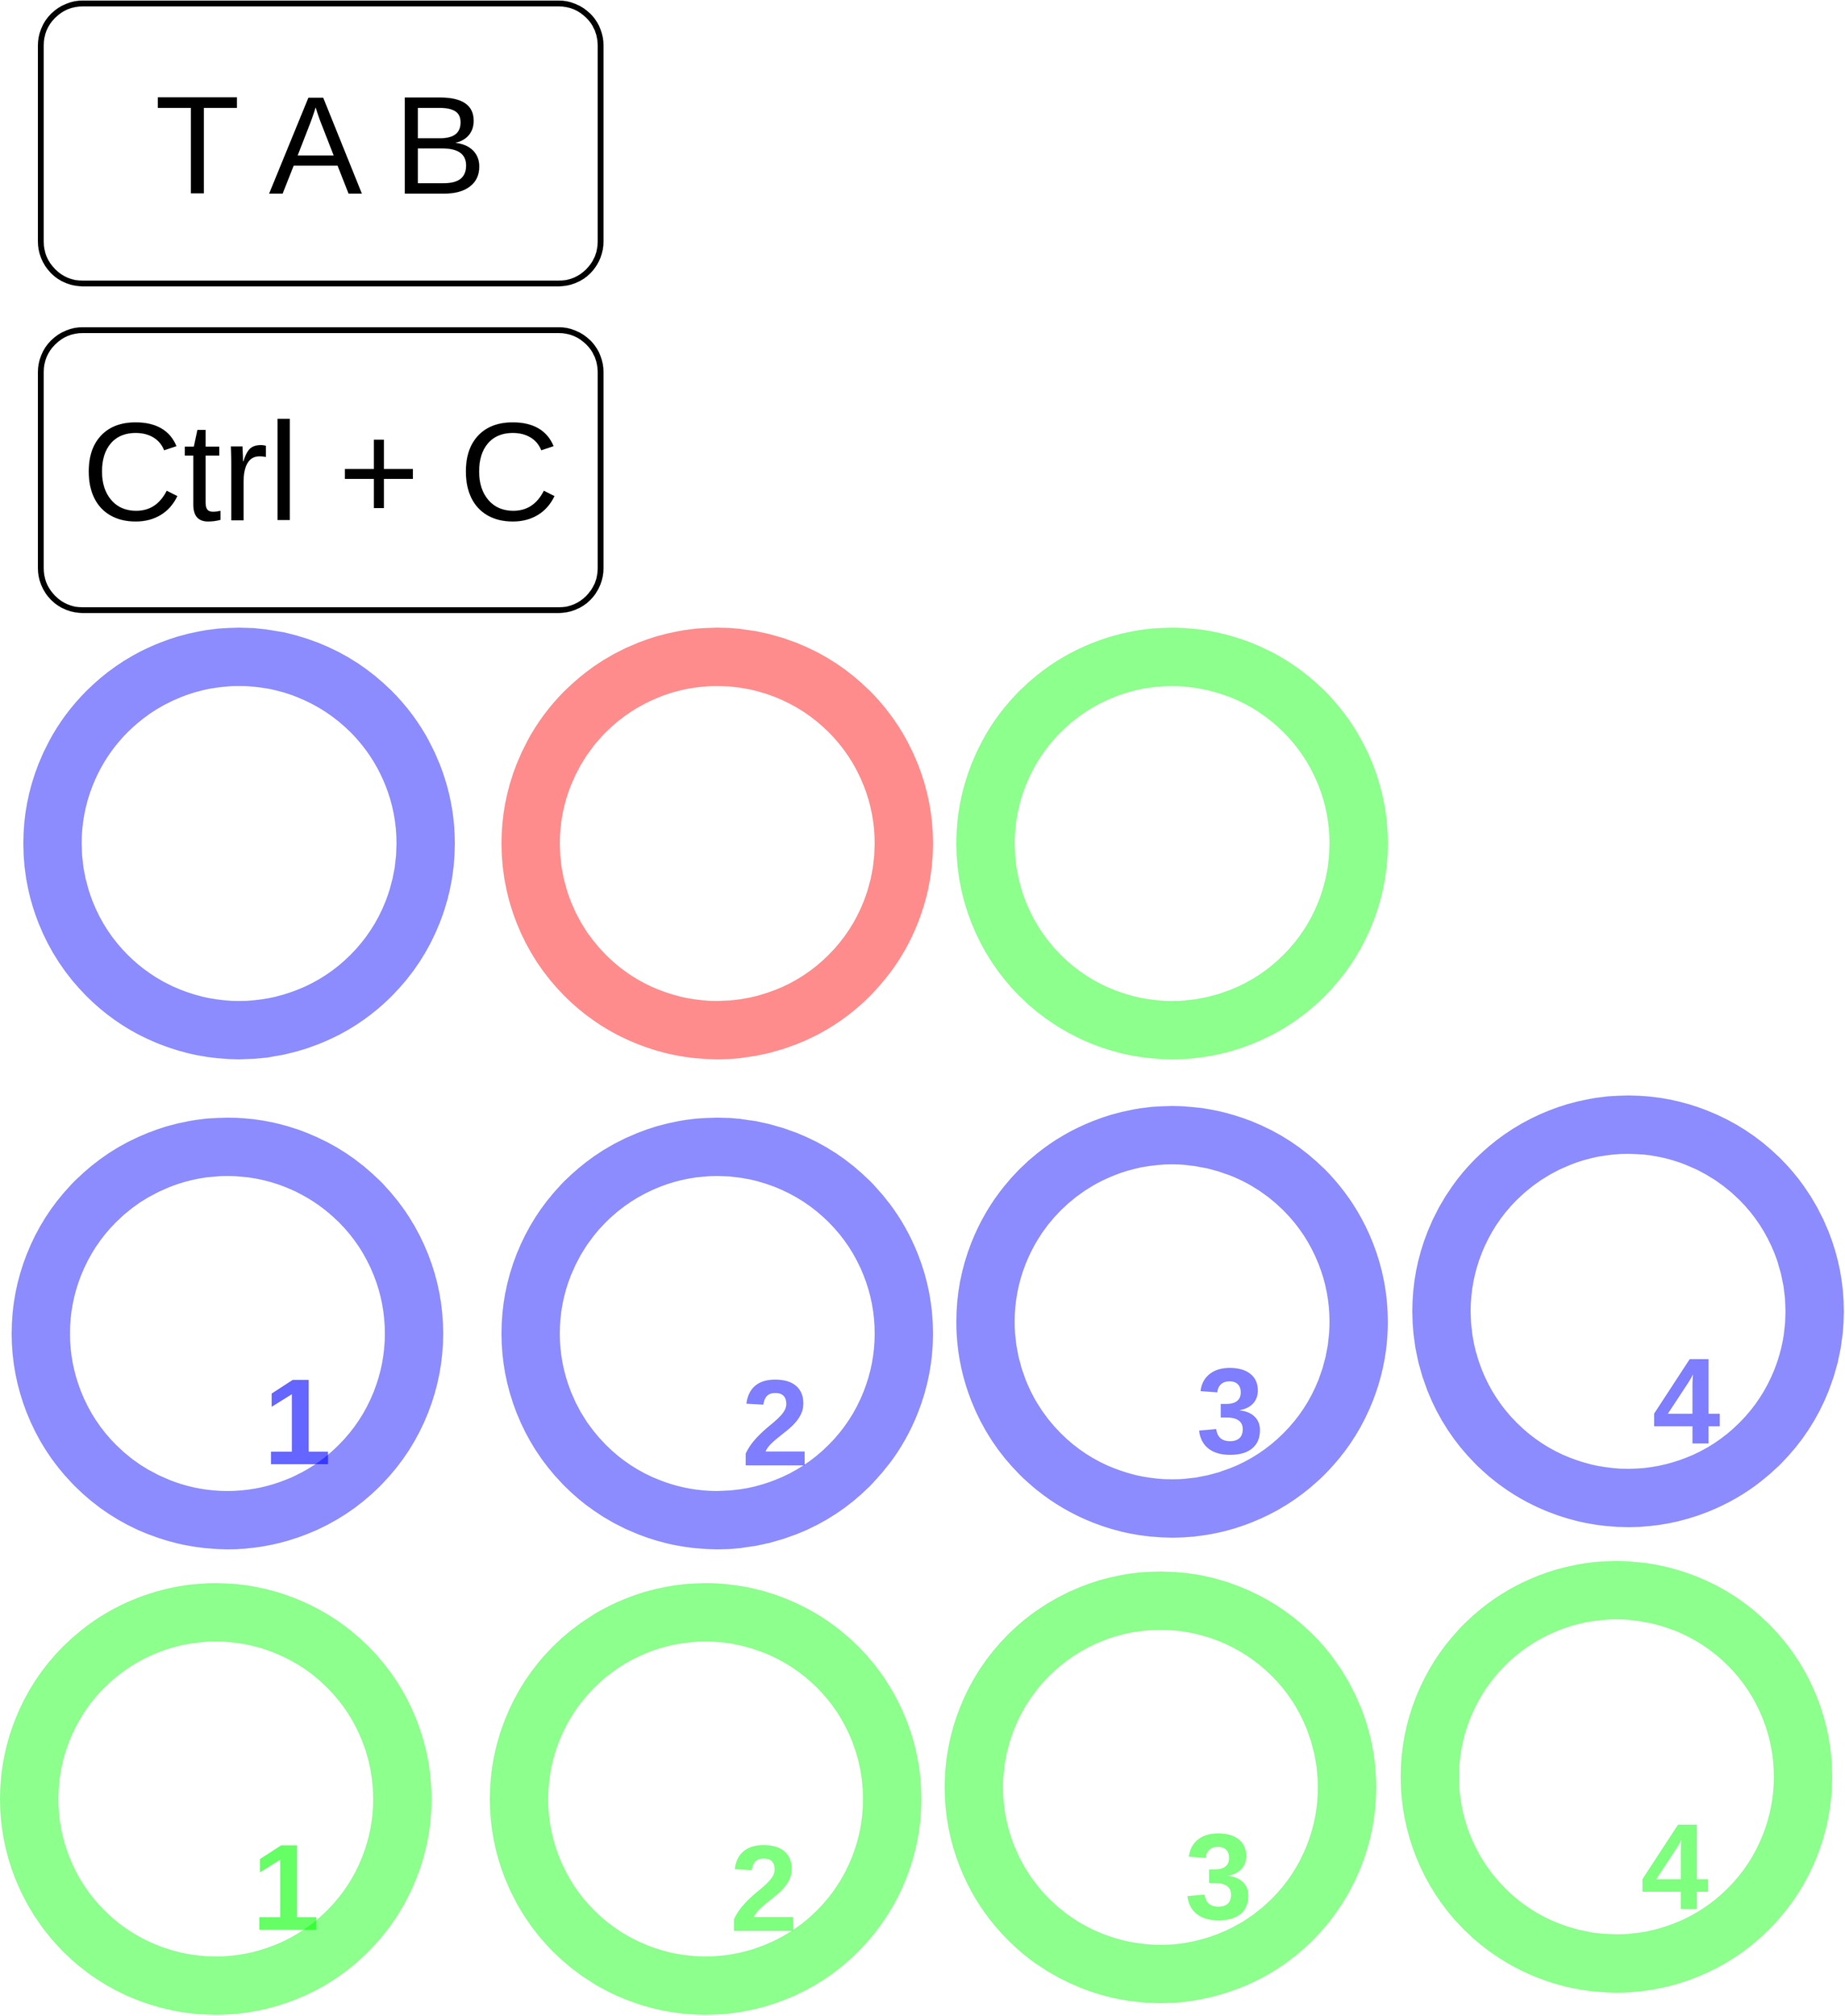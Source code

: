 <mxfile version="20.7.4" type="device"><diagram id="X8YRh_zrT9v82uUX-ryN" name="ページ1"><mxGraphModel dx="1252" dy="820" grid="1" gridSize="10" guides="1" tooltips="1" connect="1" arrows="1" fold="1" page="1" pageScale="1" pageWidth="827" pageHeight="1169" math="0" shadow="0"><root><mxCell id="0"/><mxCell id="1" parent="0"/><mxCell id="90KPN5MSGZoLcnZ7YghN-1" value="&lt;font style=&quot;font-size: 120px;&quot;&gt;T A B&lt;/font&gt;" style="rounded=1;whiteSpace=wrap;html=1;fontSize=100;verticalAlign=middle;horizontal=1;align=center;labelPosition=center;verticalLabelPosition=middle;strokeWidth=5;fillColor=none;" parent="1" vertex="1"><mxGeometry x="40" y="40" width="480" height="240" as="geometry"/></mxCell><mxCell id="5MH0GIlj66FKM8pIdLaP-1" value="&lt;span style=&quot;font-size: 120px;&quot;&gt;Ctrl + C&lt;/span&gt;" style="rounded=1;whiteSpace=wrap;html=1;fontSize=100;verticalAlign=middle;horizontal=1;align=center;labelPosition=center;verticalLabelPosition=middle;strokeWidth=5;fillColor=none;" parent="1" vertex="1"><mxGeometry x="40" y="320" width="480" height="240" as="geometry"/></mxCell><mxCell id="2" value="" style="ellipse;whiteSpace=wrap;html=1;aspect=fixed;fillColor=none;strokeWidth=50;strokeColor=#0000FF;opacity=45;" parent="1" vertex="1"><mxGeometry x="50" y="600" width="320" height="320" as="geometry"/></mxCell><mxCell id="XWSQfDKt4vLcfkkhIAy8-2" value="" style="ellipse;whiteSpace=wrap;html=1;aspect=fixed;fillColor=none;strokeWidth=50;strokeColor=#FF0000;opacity=45;" parent="1" vertex="1"><mxGeometry x="460" y="600" width="320" height="320" as="geometry"/></mxCell><mxCell id="XWSQfDKt4vLcfkkhIAy8-3" value="" style="ellipse;whiteSpace=wrap;html=1;aspect=fixed;fillColor=none;strokeWidth=50;strokeColor=#00FF00;opacity=45;" parent="1" vertex="1"><mxGeometry x="850" y="600" width="320" height="320" as="geometry"/></mxCell><mxCell id="x_9iHcZgJiNnbSm--ucf-2" value="" style="ellipse;whiteSpace=wrap;html=1;aspect=fixed;fillColor=none;strokeWidth=50;strokeColor=#0000FF;opacity=45;" parent="1" vertex="1"><mxGeometry x="40" y="1020" width="320" height="320" as="geometry"/></mxCell><mxCell id="x_9iHcZgJiNnbSm--ucf-3" value="1" style="text;html=1;strokeColor=none;fillColor=none;align=center;verticalAlign=middle;whiteSpace=wrap;rounded=0;fontSize=105;fontColor=#0000FF;textOpacity=60;fontStyle=1" parent="1" vertex="1"><mxGeometry x="180" y="1190" width="160" height="130" as="geometry"/></mxCell><mxCell id="x_9iHcZgJiNnbSm--ucf-4" value="" style="ellipse;whiteSpace=wrap;html=1;aspect=fixed;fillColor=none;strokeWidth=50;strokeColor=#0000FF;opacity=45;" parent="1" vertex="1"><mxGeometry x="460" y="1020" width="320" height="320" as="geometry"/></mxCell><mxCell id="x_9iHcZgJiNnbSm--ucf-5" value="2" style="text;html=1;strokeColor=none;fillColor=none;align=center;verticalAlign=middle;whiteSpace=wrap;rounded=0;fontSize=105;fontColor=#0000FF;textOpacity=50;fontStyle=1" parent="1" vertex="1"><mxGeometry x="590" y="1191" width="160" height="130" as="geometry"/></mxCell><mxCell id="dTTM1ggouk7lA-NGqbSa-16" value="" style="ellipse;whiteSpace=wrap;html=1;aspect=fixed;fillColor=none;strokeWidth=50;strokeColor=#0000FF;opacity=45;" parent="1" vertex="1"><mxGeometry x="850" y="1010" width="320" height="320" as="geometry"/></mxCell><mxCell id="dTTM1ggouk7lA-NGqbSa-17" value="3" style="text;html=1;strokeColor=none;fillColor=none;align=center;verticalAlign=middle;whiteSpace=wrap;rounded=0;fontSize=105;fontColor=#0000FF;textOpacity=50;fontStyle=1" parent="1" vertex="1"><mxGeometry x="980" y="1181" width="160" height="130" as="geometry"/></mxCell><mxCell id="dTTM1ggouk7lA-NGqbSa-18" value="" style="ellipse;whiteSpace=wrap;html=1;aspect=fixed;fillColor=none;strokeWidth=50;strokeColor=#0000FF;opacity=45;" parent="1" vertex="1"><mxGeometry x="1241" y="1001" width="320" height="320" as="geometry"/></mxCell><mxCell id="dTTM1ggouk7lA-NGqbSa-19" value="4" style="text;html=1;strokeColor=none;fillColor=none;align=center;verticalAlign=middle;whiteSpace=wrap;rounded=0;fontSize=105;fontColor=#0000FF;textOpacity=50;fontStyle=1" parent="1" vertex="1"><mxGeometry x="1371" y="1172" width="160" height="130" as="geometry"/></mxCell><mxCell id="MvkHKb_NyJyycqzYAn6H-4" value="" style="ellipse;whiteSpace=wrap;html=1;aspect=fixed;fillColor=none;strokeWidth=50;strokeColor=#00FF00;opacity=45;" vertex="1" parent="1"><mxGeometry x="30" y="1419" width="320" height="320" as="geometry"/></mxCell><mxCell id="MvkHKb_NyJyycqzYAn6H-5" value="1" style="text;html=1;strokeColor=none;fillColor=none;align=center;verticalAlign=middle;whiteSpace=wrap;rounded=0;fontSize=105;fontColor=#00FF00;textOpacity=60;fontStyle=1" vertex="1" parent="1"><mxGeometry x="170" y="1589" width="160" height="130" as="geometry"/></mxCell><mxCell id="MvkHKb_NyJyycqzYAn6H-6" value="" style="ellipse;whiteSpace=wrap;html=1;aspect=fixed;fillColor=none;strokeWidth=50;strokeColor=#00FF00;opacity=45;" vertex="1" parent="1"><mxGeometry x="450" y="1419" width="320" height="320" as="geometry"/></mxCell><mxCell id="MvkHKb_NyJyycqzYAn6H-7" value="2" style="text;html=1;strokeColor=none;fillColor=none;align=center;verticalAlign=middle;whiteSpace=wrap;rounded=0;fontSize=105;fontColor=#00FF00;textOpacity=50;fontStyle=1" vertex="1" parent="1"><mxGeometry x="580" y="1590" width="160" height="130" as="geometry"/></mxCell><mxCell id="MvkHKb_NyJyycqzYAn6H-8" value="" style="ellipse;whiteSpace=wrap;html=1;aspect=fixed;fillColor=none;strokeWidth=50;strokeColor=#00FF00;opacity=45;" vertex="1" parent="1"><mxGeometry x="840" y="1409" width="320" height="320" as="geometry"/></mxCell><mxCell id="MvkHKb_NyJyycqzYAn6H-9" value="3" style="text;html=1;strokeColor=none;fillColor=none;align=center;verticalAlign=middle;whiteSpace=wrap;rounded=0;fontSize=105;fontColor=#00FF00;textOpacity=50;fontStyle=1" vertex="1" parent="1"><mxGeometry x="970" y="1580" width="160" height="130" as="geometry"/></mxCell><mxCell id="MvkHKb_NyJyycqzYAn6H-10" value="" style="ellipse;whiteSpace=wrap;html=1;aspect=fixed;fillColor=none;strokeWidth=50;strokeColor=#00FF00;opacity=45;" vertex="1" parent="1"><mxGeometry x="1231" y="1400" width="320" height="320" as="geometry"/></mxCell><mxCell id="MvkHKb_NyJyycqzYAn6H-11" value="4" style="text;html=1;strokeColor=none;fillColor=none;align=center;verticalAlign=middle;whiteSpace=wrap;rounded=0;fontSize=105;fontColor=#00FF00;textOpacity=50;fontStyle=1" vertex="1" parent="1"><mxGeometry x="1361" y="1571" width="160" height="130" as="geometry"/></mxCell></root></mxGraphModel></diagram></mxfile>